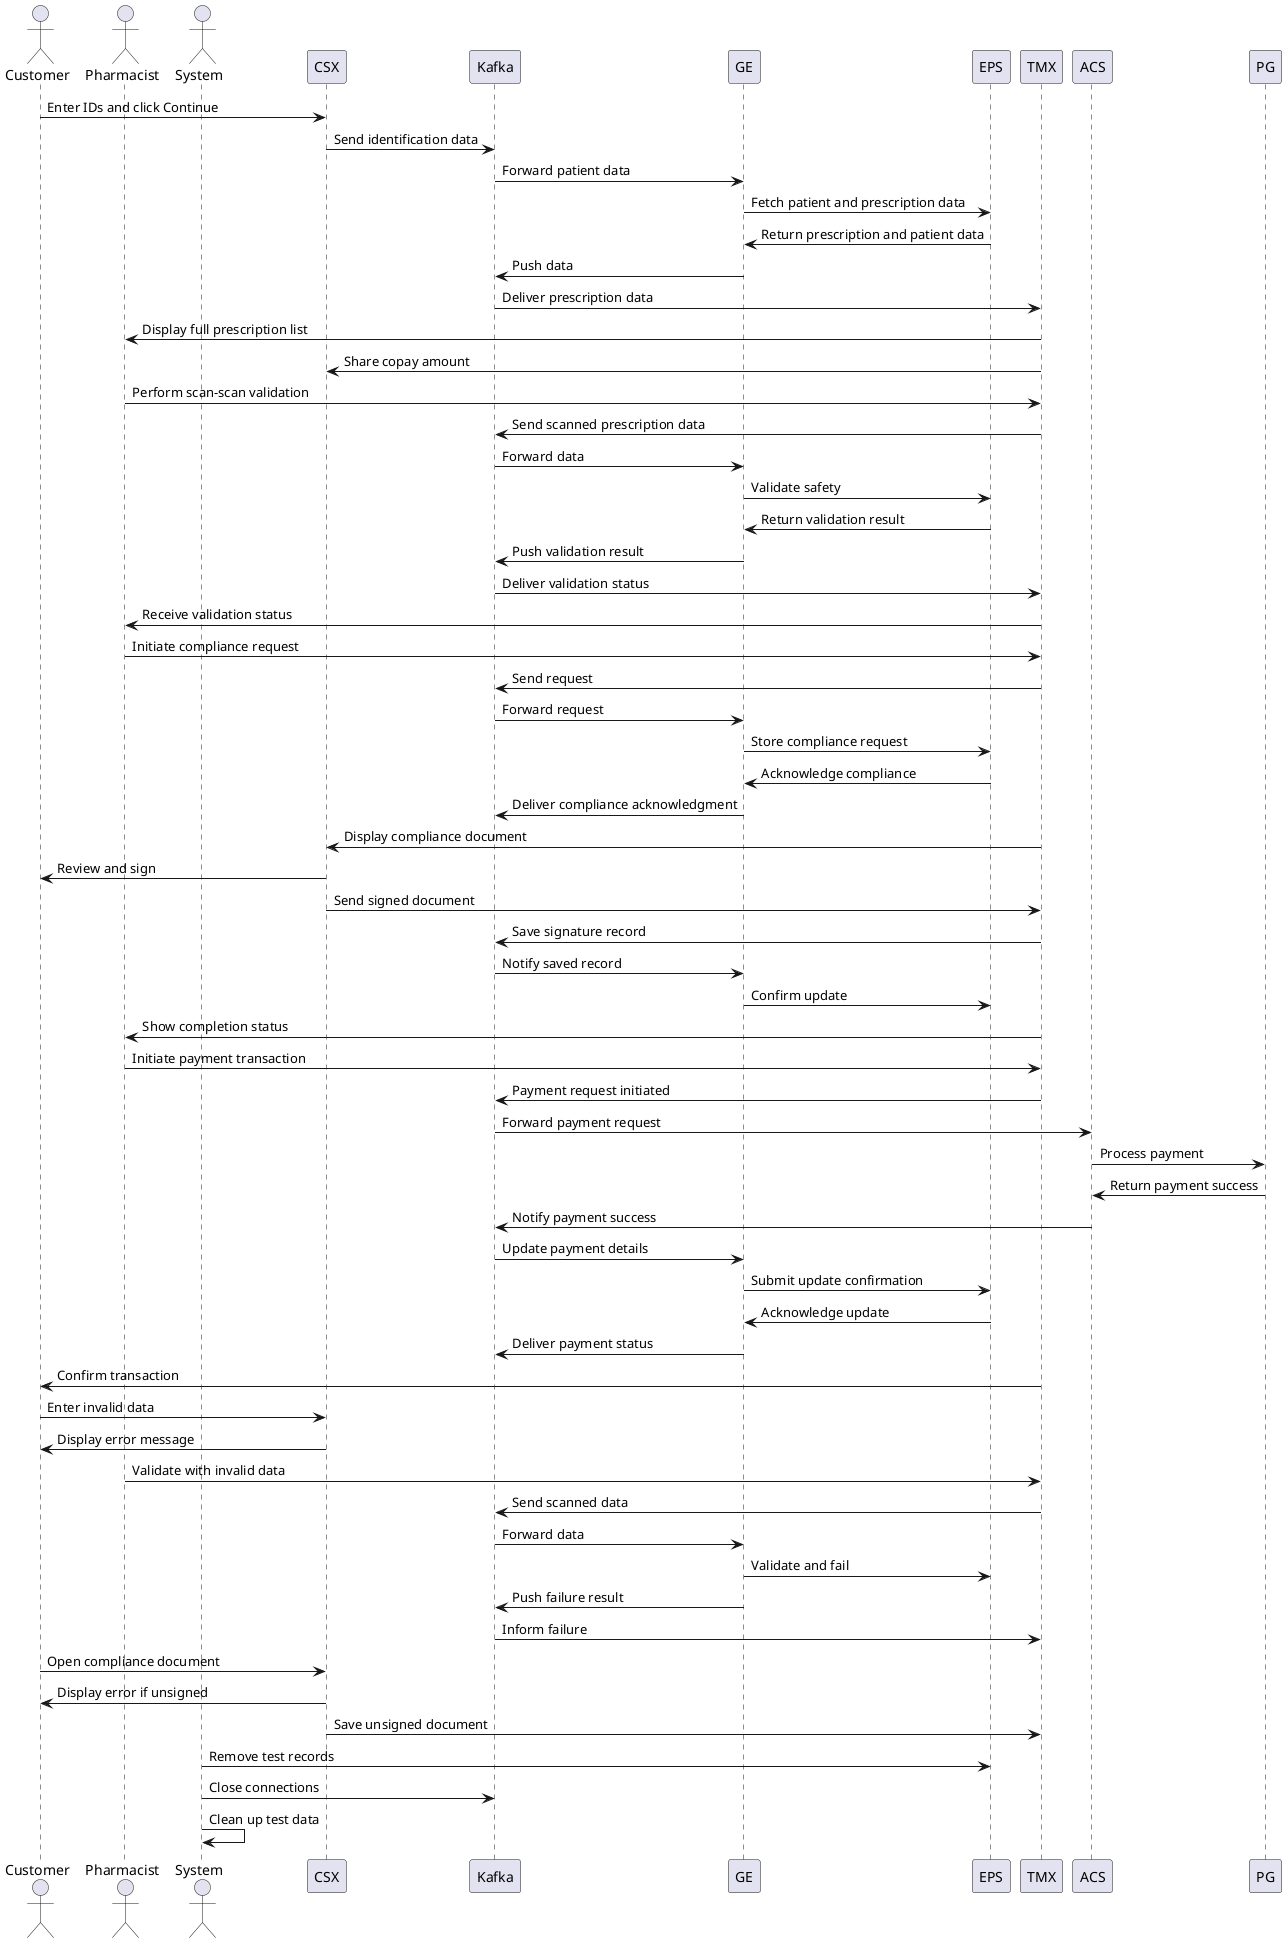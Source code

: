 @startuml
actor Customer
actor Pharmacist
actor System

Customer -> CSX: Enter IDs and click Continue
CSX -> Kafka: Send identification data
Kafka -> GE: Forward patient data
GE -> EPS: Fetch patient and prescription data
EPS -> GE: Return prescription and patient data
GE -> Kafka: Push data
Kafka -> TMX: Deliver prescription data
TMX -> Pharmacist: Display full prescription list
TMX -> CSX: Share copay amount

Pharmacist -> TMX: Perform scan-scan validation
TMX -> Kafka: Send scanned prescription data
Kafka -> GE: Forward data
GE -> EPS: Validate safety
EPS -> GE: Return validation result
GE -> Kafka: Push validation result
Kafka -> TMX: Deliver validation status
TMX -> Pharmacist: Receive validation status

Pharmacist -> TMX: Initiate compliance request
TMX -> Kafka: Send request
Kafka -> GE: Forward request
GE -> EPS: Store compliance request
EPS -> GE: Acknowledge compliance
GE -> Kafka: Deliver compliance acknowledgment
TMX -> CSX: Display compliance document
CSX -> Customer: Review and sign
CSX -> TMX: Send signed document
TMX -> Kafka: Save signature record
Kafka -> GE: Notify saved record
GE -> EPS: Confirm update
TMX -> Pharmacist: Show completion status

Pharmacist -> TMX: Initiate payment transaction
TMX -> Kafka: Payment request initiated
Kafka -> ACS: Forward payment request
ACS -> PG: Process payment
PG -> ACS: Return payment success
ACS -> Kafka: Notify payment success
Kafka -> GE: Update payment details
GE -> EPS: Submit update confirmation
EPS -> GE: Acknowledge update
GE -> Kafka: Deliver payment status
TMX -> Customer: Confirm transaction

Customer -> CSX: Enter invalid data
CSX -> Customer: Display error message

Pharmacist -> TMX: Validate with invalid data
TMX -> Kafka: Send scanned data
Kafka -> GE: Forward data
GE -> EPS: Validate and fail
GE -> Kafka: Push failure result
Kafka -> TMX: Inform failure

Customer -> CSX: Open compliance document
CSX -> Customer: Display error if unsigned
CSX -> TMX: Save unsigned document

System -> EPS: Remove test records
System -> Kafka: Close connections
System -> System: Clean up test data
@enduml